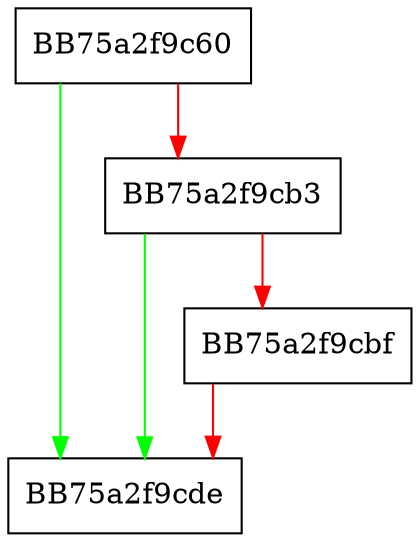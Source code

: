 digraph StateChanged {
  node [shape="box"];
  graph [splines=ortho];
  BB75a2f9c60 -> BB75a2f9cde [color="green"];
  BB75a2f9c60 -> BB75a2f9cb3 [color="red"];
  BB75a2f9cb3 -> BB75a2f9cde [color="green"];
  BB75a2f9cb3 -> BB75a2f9cbf [color="red"];
  BB75a2f9cbf -> BB75a2f9cde [color="red"];
}